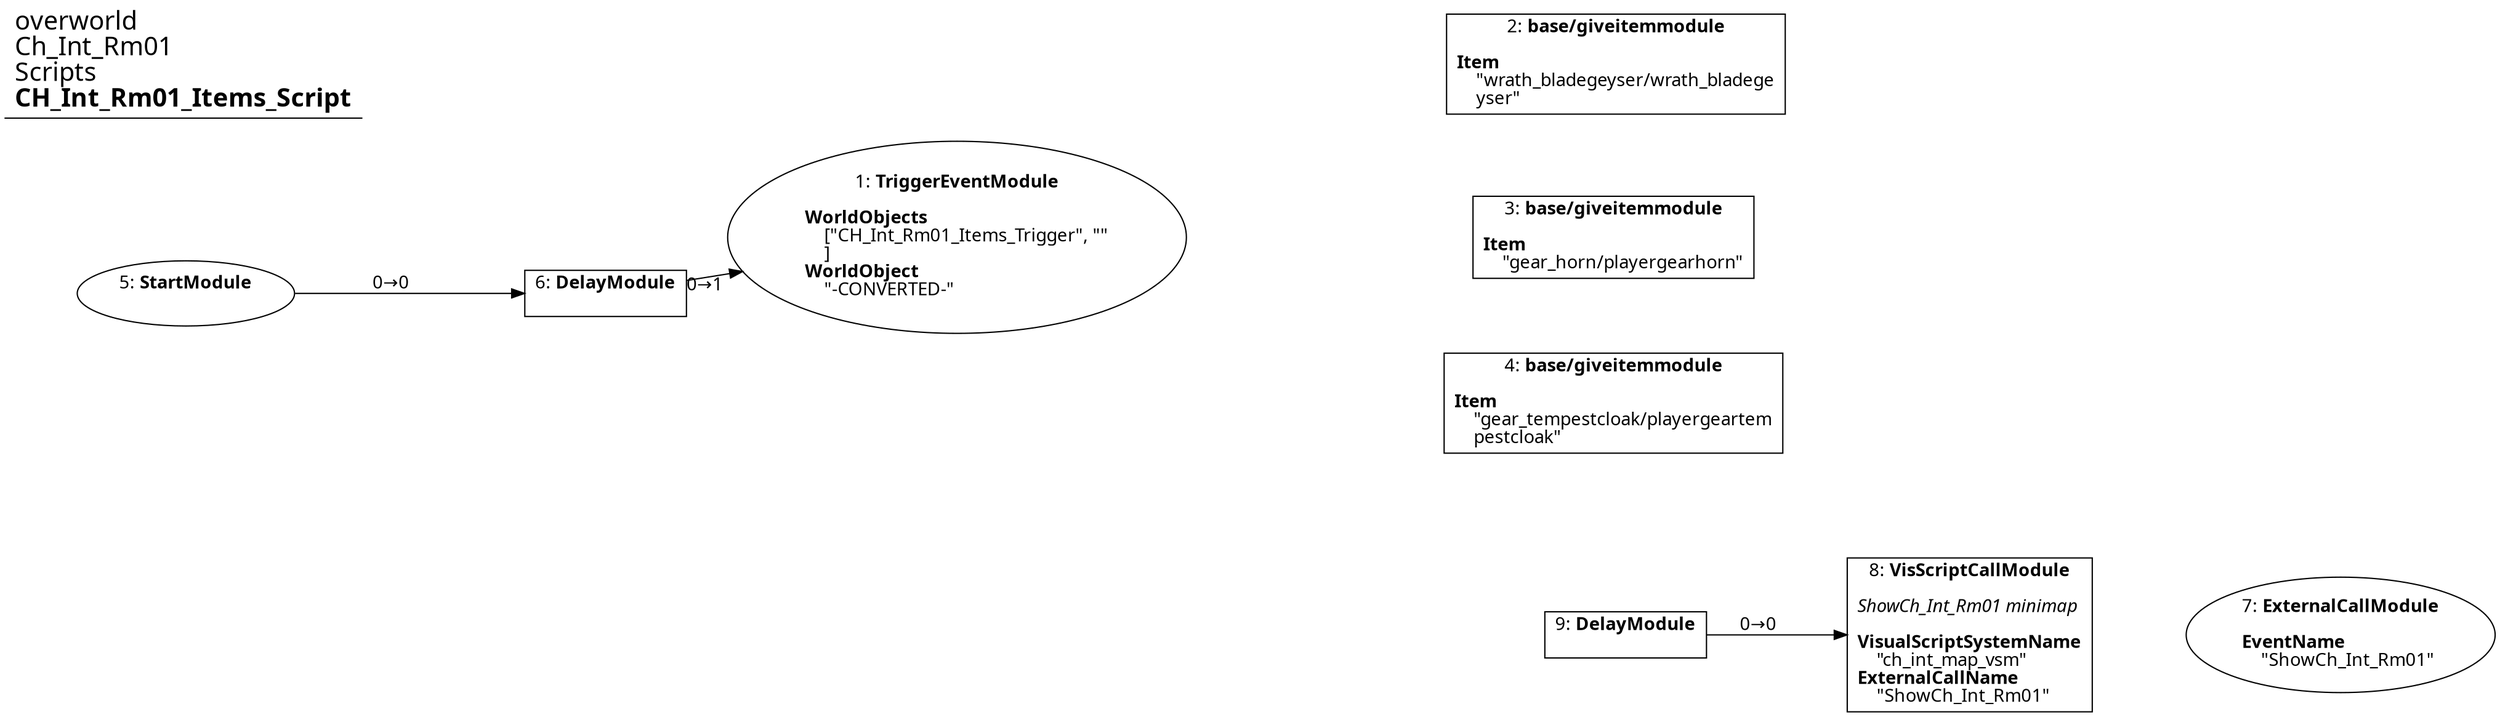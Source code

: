 digraph {
    layout = fdp;
    overlap = prism;
    sep = "+16";
    splines = spline;

    node [ shape = box ];

    graph [ fontname = "Segoe UI" ];
    node [ fontname = "Segoe UI" ];
    edge [ fontname = "Segoe UI" ];

    1 [ label = <1: <b>TriggerEventModule</b><br/><br/><b>WorldObjects</b><br align="left"/>    [&quot;CH_Int_Rm01_Items_Trigger&quot;, &quot;&quot;<br align="left"/>    ]<br align="left"/><b>WorldObject</b><br align="left"/>    &quot;-CONVERTED-&quot;<br align="left"/>> ];
    1 [ shape = oval ]
    1 [ pos = "0.010000001,-0.081!" ];

    2 [ label = <2: <b>base/giveitemmodule</b><br/><br/><b>Item</b><br align="left"/>    &quot;wrath_bladegeyser/wrath_bladege<br align="left"/>    yser&quot;<br align="left"/>> ];
    2 [ pos = "0.28,-0.010000001!" ];

    3 [ label = <3: <b>base/giveitemmodule</b><br/><br/><b>Item</b><br align="left"/>    &quot;gear_horn/playergearhorn&quot;<br align="left"/>> ];
    3 [ pos = "0.279,-0.081!" ];

    4 [ label = <4: <b>base/giveitemmodule</b><br/><br/><b>Item</b><br align="left"/>    &quot;gear_tempestcloak/playergeartem<br align="left"/>    pestcloak&quot;<br align="left"/>> ];
    4 [ pos = "0.279,-0.149!" ];

    5 [ label = <5: <b>StartModule</b><br/><br/>> ];
    5 [ shape = oval ]
    5 [ pos = "-0.30600002,-0.104!" ];
    5 -> 6 [ label = "0→0" ];

    6 [ label = <6: <b>DelayModule</b><br/><br/>> ];
    6 [ pos = "-0.134,-0.104!" ];
    6 -> 1 [ label = "0→1" ];

    7 [ label = <7: <b>ExternalCallModule</b><br/><br/><b>EventName</b><br align="left"/>    &quot;ShowCh_Int_Rm01&quot;<br align="left"/>> ];
    7 [ shape = oval ]
    7 [ pos = "0.577,-0.24400002!" ];

    8 [ label = <8: <b>VisScriptCallModule</b><br/><br/><i>ShowCh_Int_Rm01 minimap<br align="left"/></i><br align="left"/><b>VisualScriptSystemName</b><br align="left"/>    &quot;ch_int_map_vsm&quot;<br align="left"/><b>ExternalCallName</b><br align="left"/>    &quot;ShowCh_Int_Rm01&quot;<br align="left"/>> ];
    8 [ pos = "0.425,-0.24400002!" ];

    9 [ label = <9: <b>DelayModule</b><br/><br/>> ];
    9 [ pos = "0.284,-0.24400002!" ];
    9 -> 8 [ label = "0→0" ];

    title [ pos = "-0.307,-0.009000001!" ];
    title [ shape = underline ];
    title [ label = <<font point-size="20">overworld<br align="left"/>Ch_Int_Rm01<br align="left"/>Scripts<br align="left"/><b>CH_Int_Rm01_Items_Script</b><br align="left"/></font>> ];
}
